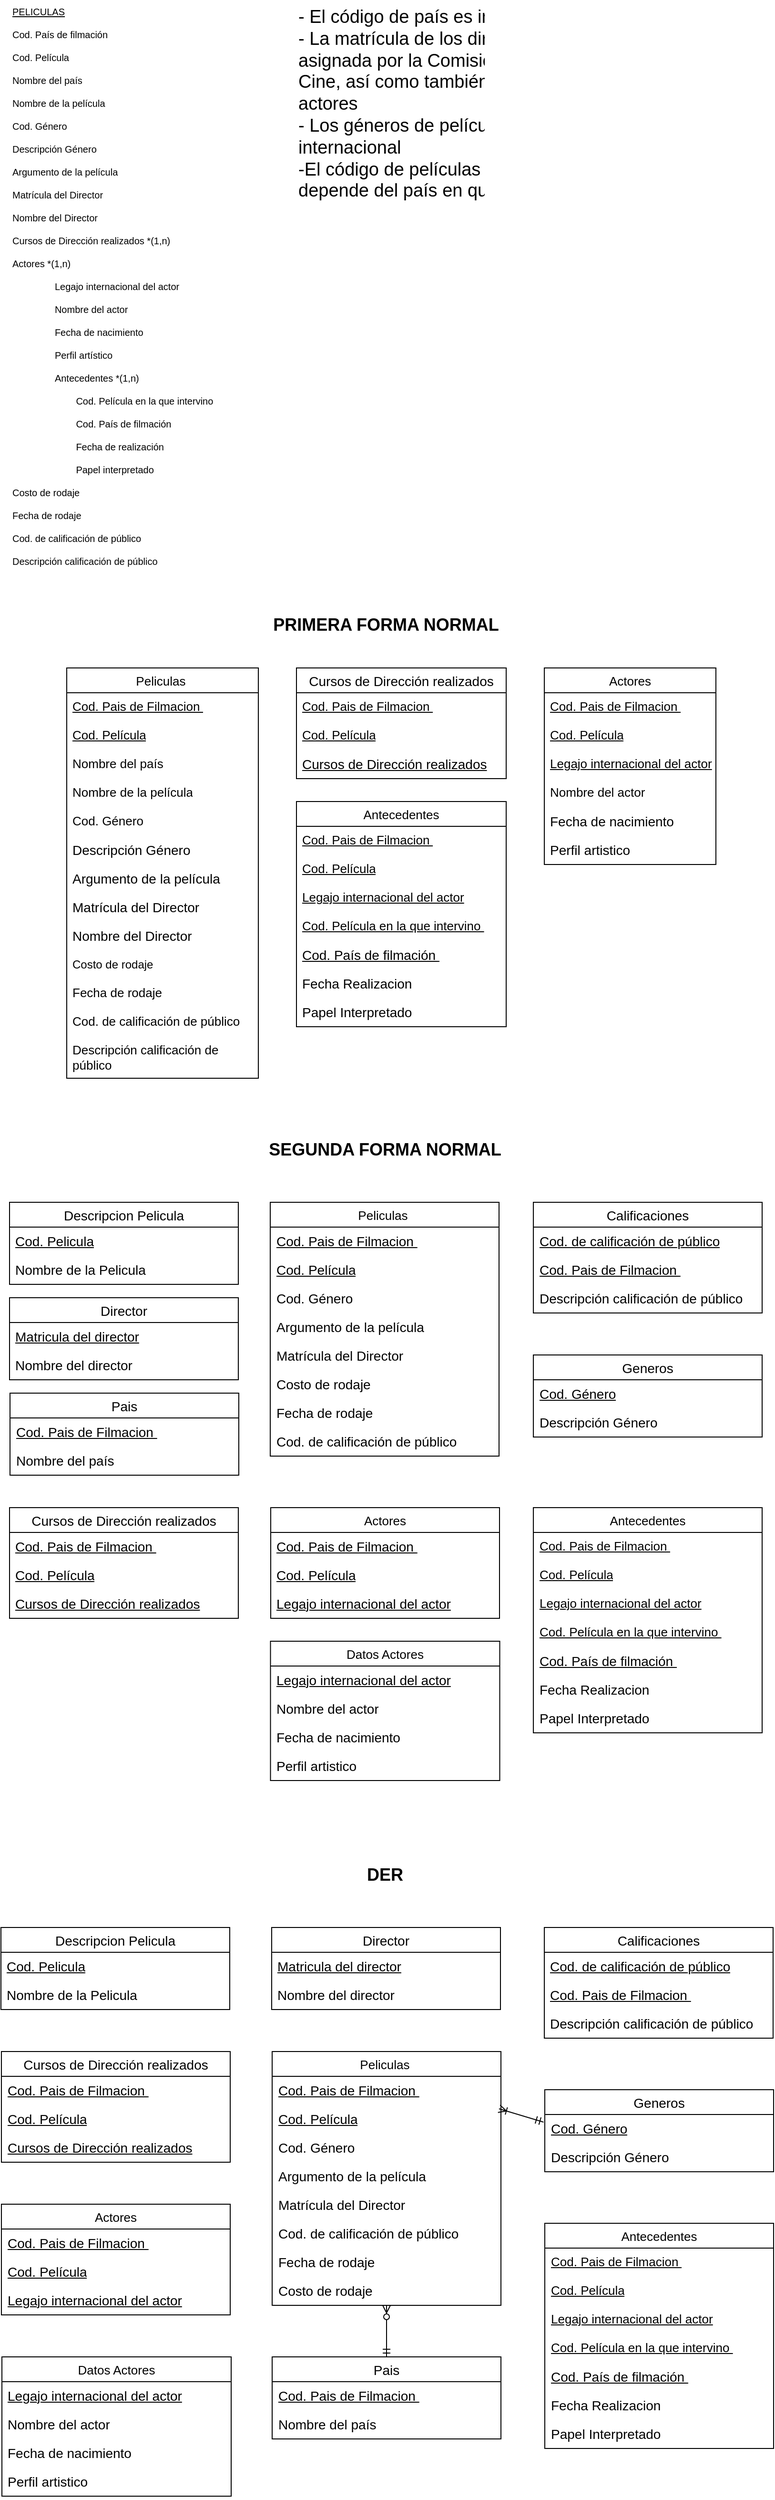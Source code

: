 <mxfile version="24.7.14">
  <diagram name="Página-1" id="6rLI40oN_04400nDU3He">
    <mxGraphModel dx="1332" dy="474" grid="1" gridSize="10" guides="1" tooltips="1" connect="1" arrows="1" fold="1" page="1" pageScale="1" pageWidth="827" pageHeight="1169" math="0" shadow="0">
      <root>
        <mxCell id="0" />
        <mxCell id="1" parent="0" />
        <mxCell id="zgShwJ9hmhgmI7BcQRLX-1" value="Peliculas " style="swimlane;fontStyle=0;childLayout=stackLayout;horizontal=1;startSize=26;horizontalStack=0;resizeParent=1;resizeParentMax=0;resizeLast=0;collapsible=1;marginBottom=0;align=center;fontSize=13;" parent="1" vertex="1">
          <mxGeometry x="79" y="720" width="201" height="430" as="geometry" />
        </mxCell>
        <mxCell id="zgShwJ9hmhgmI7BcQRLX-11" value="&lt;div style=&quot;font-size: 13px;&quot;&gt;&lt;u&gt;Cod. Pais de Filmacion&amp;nbsp;&lt;/u&gt;&lt;/div&gt;" style="text;strokeColor=none;fillColor=none;spacingLeft=4;spacingRight=4;overflow=hidden;rotatable=0;points=[[0,0.5],[1,0.5]];portConstraint=eastwest;fontSize=13;whiteSpace=wrap;html=1;" parent="zgShwJ9hmhgmI7BcQRLX-1" vertex="1">
          <mxGeometry y="26" width="201" height="30" as="geometry" />
        </mxCell>
        <mxCell id="zgShwJ9hmhgmI7BcQRLX-16" value="&lt;span style=&quot;font-size: 13px;&quot;&gt;&lt;u&gt;Cod. Película&lt;/u&gt;&lt;/span&gt;" style="text;strokeColor=none;fillColor=none;spacingLeft=4;spacingRight=4;overflow=hidden;rotatable=0;points=[[0,0.5],[1,0.5]];portConstraint=eastwest;fontSize=13;whiteSpace=wrap;html=1;" parent="zgShwJ9hmhgmI7BcQRLX-1" vertex="1">
          <mxGeometry y="56" width="201" height="30" as="geometry" />
        </mxCell>
        <mxCell id="zgShwJ9hmhgmI7BcQRLX-17" value="&lt;span style=&quot;font-size: 13px;&quot;&gt;Nombre del país&lt;/span&gt;" style="text;strokeColor=none;fillColor=none;spacingLeft=4;spacingRight=4;overflow=hidden;rotatable=0;points=[[0,0.5],[1,0.5]];portConstraint=eastwest;fontSize=13;whiteSpace=wrap;html=1;" parent="zgShwJ9hmhgmI7BcQRLX-1" vertex="1">
          <mxGeometry y="86" width="201" height="30" as="geometry" />
        </mxCell>
        <mxCell id="zgShwJ9hmhgmI7BcQRLX-18" value="&lt;span style=&quot;font-size: 13px;&quot;&gt;Nombre de la película&lt;/span&gt;" style="text;strokeColor=none;fillColor=none;spacingLeft=4;spacingRight=4;overflow=hidden;rotatable=0;points=[[0,0.5],[1,0.5]];portConstraint=eastwest;fontSize=13;whiteSpace=wrap;html=1;" parent="zgShwJ9hmhgmI7BcQRLX-1" vertex="1">
          <mxGeometry y="116" width="201" height="30" as="geometry" />
        </mxCell>
        <mxCell id="zgShwJ9hmhgmI7BcQRLX-19" value="&lt;span style=&quot;font-size: 13px;&quot;&gt;Cod. Género&lt;/span&gt;" style="text;strokeColor=none;fillColor=none;spacingLeft=4;spacingRight=4;overflow=hidden;rotatable=0;points=[[0,0.5],[1,0.5]];portConstraint=eastwest;fontSize=13;whiteSpace=wrap;html=1;" parent="zgShwJ9hmhgmI7BcQRLX-1" vertex="1">
          <mxGeometry y="146" width="201" height="30" as="geometry" />
        </mxCell>
        <mxCell id="zgShwJ9hmhgmI7BcQRLX-26" value="&lt;span style=&quot;font-size: 14px;&quot;&gt;Descripción Género&lt;/span&gt;" style="text;strokeColor=none;fillColor=none;spacingLeft=4;spacingRight=4;overflow=hidden;rotatable=0;points=[[0,0.5],[1,0.5]];portConstraint=eastwest;fontSize=14;whiteSpace=wrap;html=1;" parent="zgShwJ9hmhgmI7BcQRLX-1" vertex="1">
          <mxGeometry y="176" width="201" height="30" as="geometry" />
        </mxCell>
        <mxCell id="zgShwJ9hmhgmI7BcQRLX-27" value="&lt;span style=&quot;font-size: 14px;&quot;&gt;Argumento de la película&lt;/span&gt;" style="text;strokeColor=none;fillColor=none;spacingLeft=4;spacingRight=4;overflow=hidden;rotatable=0;points=[[0,0.5],[1,0.5]];portConstraint=eastwest;fontSize=14;whiteSpace=wrap;html=1;" parent="zgShwJ9hmhgmI7BcQRLX-1" vertex="1">
          <mxGeometry y="206" width="201" height="30" as="geometry" />
        </mxCell>
        <mxCell id="zgShwJ9hmhgmI7BcQRLX-28" value="&lt;font style=&quot;font-size: 14px;&quot;&gt;Matrícula del Director&lt;/font&gt;" style="text;strokeColor=none;fillColor=none;spacingLeft=4;spacingRight=4;overflow=hidden;rotatable=0;points=[[0,0.5],[1,0.5]];portConstraint=eastwest;fontSize=13;whiteSpace=wrap;html=1;" parent="zgShwJ9hmhgmI7BcQRLX-1" vertex="1">
          <mxGeometry y="236" width="201" height="30" as="geometry" />
        </mxCell>
        <mxCell id="zgShwJ9hmhgmI7BcQRLX-29" value="&lt;font style=&quot;font-size: 14px;&quot;&gt;Nombre del Director&lt;/font&gt;" style="text;strokeColor=none;fillColor=none;spacingLeft=4;spacingRight=4;overflow=hidden;rotatable=0;points=[[0,0.5],[1,0.5]];portConstraint=eastwest;fontSize=13;whiteSpace=wrap;html=1;" parent="zgShwJ9hmhgmI7BcQRLX-1" vertex="1">
          <mxGeometry y="266" width="201" height="30" as="geometry" />
        </mxCell>
        <mxCell id="CmvAr4aXvTPzjtb3P2h2-1" value="Costo de rodaje" style="text;strokeColor=none;fillColor=none;align=left;verticalAlign=middle;spacingLeft=4;spacingRight=4;overflow=hidden;points=[[0,0.5],[1,0.5]];portConstraint=eastwest;rotatable=0;whiteSpace=wrap;html=1;" parent="zgShwJ9hmhgmI7BcQRLX-1" vertex="1">
          <mxGeometry y="296" width="201" height="30" as="geometry" />
        </mxCell>
        <mxCell id="zgShwJ9hmhgmI7BcQRLX-30" value="Fecha de rodaje" style="text;strokeColor=none;fillColor=none;spacingLeft=4;spacingRight=4;overflow=hidden;rotatable=0;points=[[0,0.5],[1,0.5]];portConstraint=eastwest;fontSize=13;whiteSpace=wrap;html=1;" parent="zgShwJ9hmhgmI7BcQRLX-1" vertex="1">
          <mxGeometry y="326" width="201" height="30" as="geometry" />
        </mxCell>
        <mxCell id="zgShwJ9hmhgmI7BcQRLX-31" value="Cod. de calificación de público" style="text;strokeColor=none;fillColor=none;spacingLeft=4;spacingRight=4;overflow=hidden;rotatable=0;points=[[0,0.5],[1,0.5]];portConstraint=eastwest;fontSize=13;whiteSpace=wrap;html=1;" parent="zgShwJ9hmhgmI7BcQRLX-1" vertex="1">
          <mxGeometry y="356" width="201" height="30" as="geometry" />
        </mxCell>
        <mxCell id="zgShwJ9hmhgmI7BcQRLX-32" value="Descripción calificación de público" style="text;strokeColor=none;fillColor=none;spacingLeft=4;spacingRight=4;overflow=hidden;rotatable=0;points=[[0,0.5],[1,0.5]];portConstraint=eastwest;fontSize=13;whiteSpace=wrap;html=1;" parent="zgShwJ9hmhgmI7BcQRLX-1" vertex="1">
          <mxGeometry y="386" width="201" height="44" as="geometry" />
        </mxCell>
        <mxCell id="zgShwJ9hmhgmI7BcQRLX-14" value="&lt;u&gt;PELICULAS&lt;/u&gt;&lt;br style=&quot;font-size: 10px;&quot;&gt;&lt;br style=&quot;font-size: 10px;&quot;&gt;Cod. País de filmación&lt;br style=&quot;font-size: 10px;&quot;&gt;&lt;br style=&quot;font-size: 10px;&quot;&gt;Cod. Película&lt;br style=&quot;font-size: 10px;&quot;&gt;&lt;br style=&quot;font-size: 10px;&quot;&gt;Nombre del país&lt;br style=&quot;font-size: 10px;&quot;&gt;&lt;br style=&quot;font-size: 10px;&quot;&gt;Nombre de la película&lt;br style=&quot;font-size: 10px;&quot;&gt;&lt;br style=&quot;font-size: 10px;&quot;&gt;Cod. Género&lt;br style=&quot;font-size: 10px;&quot;&gt;&lt;br style=&quot;font-size: 10px;&quot;&gt;Descripción Género&lt;br style=&quot;font-size: 10px;&quot;&gt;&lt;br style=&quot;font-size: 10px;&quot;&gt;Argumento de la película&lt;br style=&quot;font-size: 10px;&quot;&gt;&lt;br style=&quot;font-size: 10px;&quot;&gt;Matrícula del Director&lt;br style=&quot;font-size: 10px;&quot;&gt;&lt;br style=&quot;font-size: 10px;&quot;&gt;Nombre del Director&lt;br style=&quot;font-size: 10px;&quot;&gt;&lt;br style=&quot;font-size: 10px;&quot;&gt;Cursos de Dirección realizados *(1,n)&lt;br style=&quot;font-size: 10px;&quot;&gt;&lt;br style=&quot;font-size: 10px;&quot;&gt;Actores *(1,n)&lt;br style=&quot;font-size: 10px;&quot;&gt;&lt;br style=&quot;font-size: 10px;&quot;&gt;&lt;span style=&quot;white-space: pre; font-size: 10px;&quot;&gt;&#x9;&lt;/span&gt;&lt;span style=&quot;white-space: pre; font-size: 10px;&quot;&gt;&#x9;&lt;/span&gt;Legajo internacional del actor&lt;br style=&quot;font-size: 10px;&quot;&gt;&lt;br style=&quot;font-size: 10px;&quot;&gt;&lt;span style=&quot;white-space: pre; font-size: 10px;&quot;&gt;&#x9;&lt;/span&gt;&lt;span style=&quot;white-space: pre; font-size: 10px;&quot;&gt;&#x9;&lt;/span&gt;Nombre del actor&lt;br style=&quot;font-size: 10px;&quot;&gt;&lt;br style=&quot;font-size: 10px;&quot;&gt;&lt;span style=&quot;white-space: pre; font-size: 10px;&quot;&gt;&#x9;&lt;/span&gt;&lt;span style=&quot;white-space: pre; font-size: 10px;&quot;&gt;&#x9;&lt;/span&gt;Fecha de nacimiento&lt;br style=&quot;font-size: 10px;&quot;&gt;&lt;br style=&quot;font-size: 10px;&quot;&gt;&lt;span style=&quot;white-space: pre; font-size: 10px;&quot;&gt;&#x9;&lt;/span&gt;&lt;span style=&quot;white-space: pre; font-size: 10px;&quot;&gt;&#x9;&lt;/span&gt;Perfil artístico&lt;br style=&quot;font-size: 10px;&quot;&gt;&lt;br style=&quot;font-size: 10px;&quot;&gt;&lt;span style=&quot;white-space: pre; font-size: 10px;&quot;&gt;&#x9;&lt;/span&gt;&lt;span style=&quot;white-space: pre; font-size: 10px;&quot;&gt;&#x9;&lt;/span&gt;Antecedentes *(1,n)&lt;br style=&quot;font-size: 10px;&quot;&gt;&lt;br style=&quot;font-size: 10px;&quot;&gt;&lt;span style=&quot;white-space: pre; font-size: 10px;&quot;&gt;&#x9;&lt;/span&gt;&lt;span style=&quot;white-space: pre; font-size: 10px;&quot;&gt;&#x9;&lt;/span&gt;&lt;span style=&quot;white-space: pre; font-size: 10px;&quot;&gt;&#x9;&lt;/span&gt;Cod. Película en la que intervino&lt;br style=&quot;font-size: 10px;&quot;&gt;&lt;br style=&quot;font-size: 10px;&quot;&gt;&lt;span style=&quot;white-space: pre; font-size: 10px;&quot;&gt;&#x9;&lt;/span&gt;&lt;span style=&quot;white-space: pre; font-size: 10px;&quot;&gt;&#x9;&lt;/span&gt;&lt;span style=&quot;white-space: pre; font-size: 10px;&quot;&gt;&#x9;&lt;/span&gt;Cod. País de filmación&lt;br style=&quot;font-size: 10px;&quot;&gt;&lt;br style=&quot;font-size: 10px;&quot;&gt;&lt;span style=&quot;white-space: pre; font-size: 10px;&quot;&gt;&#x9;&lt;/span&gt;&lt;span style=&quot;white-space: pre; font-size: 10px;&quot;&gt;&#x9;&lt;/span&gt;&lt;span style=&quot;white-space: pre; font-size: 10px;&quot;&gt;&#x9;&lt;/span&gt;Fecha de realización&lt;br style=&quot;font-size: 10px;&quot;&gt;&lt;br style=&quot;font-size: 10px;&quot;&gt;&lt;span style=&quot;white-space: pre; font-size: 10px;&quot;&gt;&#x9;&lt;/span&gt;&lt;span style=&quot;white-space: pre; font-size: 10px;&quot;&gt;&#x9;&lt;/span&gt;&lt;span style=&quot;white-space: pre; font-size: 10px;&quot;&gt;&#x9;&lt;/span&gt;Papel interpretado&lt;br style=&quot;font-size: 10px;&quot;&gt;&lt;br style=&quot;font-size: 10px;&quot;&gt;Costo de rodaje&lt;br style=&quot;font-size: 10px;&quot;&gt;&lt;br style=&quot;font-size: 10px;&quot;&gt;Fecha de rodaje&lt;br style=&quot;font-size: 10px;&quot;&gt;&lt;br style=&quot;font-size: 10px;&quot;&gt;Cod. de calificación de público&lt;br style=&quot;font-size: 10px;&quot;&gt;&lt;br style=&quot;font-size: 10px;&quot;&gt;Descripción calificación de público" style="text;whiteSpace=wrap;html=1;fontSize=10;" parent="1" vertex="1">
          <mxGeometry x="20" y="20" width="300" height="614" as="geometry" />
        </mxCell>
        <mxCell id="zgShwJ9hmhgmI7BcQRLX-15" value="- El código de país es internacional&#xa;- La matrícula de los directores es&#xa;asignada por la Comisión Internacional de&#xa;Cine, así como también el legajo de los&#xa;actores&#xa;- Los géneros de películas son un código&#xa;internacional&#xa;-El código de películas y la calificación de&#xa;depende del país en que se filma" style="text;whiteSpace=wrap;html=1;fontSize=19;" parent="1" vertex="1">
          <mxGeometry x="320" y="20" width="370" height="280" as="geometry" />
        </mxCell>
        <mxCell id="zgShwJ9hmhgmI7BcQRLX-35" value="&lt;b&gt;&lt;font style=&quot;font-size: 18px;&quot;&gt;PRIMERA FORMA NORMAL&lt;/font&gt;&lt;/b&gt;" style="text;html=1;align=center;verticalAlign=middle;whiteSpace=wrap;rounded=0;" parent="1" vertex="1">
          <mxGeometry x="274" y="660" width="280" height="30" as="geometry" />
        </mxCell>
        <mxCell id="Rx_28gzDsWs1YYP2cIg9-1" value="Cursos de Dirección realizados" style="swimlane;fontStyle=0;childLayout=stackLayout;horizontal=1;startSize=26;horizontalStack=0;resizeParent=1;resizeParentMax=0;resizeLast=0;collapsible=1;marginBottom=0;align=center;fontSize=14;" parent="1" vertex="1">
          <mxGeometry x="320" y="720" width="220" height="116" as="geometry" />
        </mxCell>
        <mxCell id="Rx_28gzDsWs1YYP2cIg9-2" value="&lt;u style=&quot;font-size: 13px;&quot;&gt;Cod. Pais de Filmacion&amp;nbsp;&lt;/u&gt;" style="text;strokeColor=none;fillColor=none;spacingLeft=4;spacingRight=4;overflow=hidden;rotatable=0;points=[[0,0.5],[1,0.5]];portConstraint=eastwest;fontSize=12;whiteSpace=wrap;html=1;" parent="Rx_28gzDsWs1YYP2cIg9-1" vertex="1">
          <mxGeometry y="26" width="220" height="30" as="geometry" />
        </mxCell>
        <mxCell id="Rx_28gzDsWs1YYP2cIg9-3" value="&lt;u style=&quot;font-size: 13px;&quot;&gt;Cod. Película&lt;/u&gt;" style="text;strokeColor=none;fillColor=none;spacingLeft=4;spacingRight=4;overflow=hidden;rotatable=0;points=[[0,0.5],[1,0.5]];portConstraint=eastwest;fontSize=12;whiteSpace=wrap;html=1;" parent="Rx_28gzDsWs1YYP2cIg9-1" vertex="1">
          <mxGeometry y="56" width="220" height="30" as="geometry" />
        </mxCell>
        <mxCell id="Rx_28gzDsWs1YYP2cIg9-4" value="&lt;span style=&quot;font-size: 14px; text-align: center; text-wrap: nowrap;&quot;&gt;&lt;u&gt;Cursos de Dirección realizados&lt;/u&gt;&lt;/span&gt;" style="text;strokeColor=none;fillColor=none;spacingLeft=4;spacingRight=4;overflow=hidden;rotatable=0;points=[[0,0.5],[1,0.5]];portConstraint=eastwest;fontSize=12;whiteSpace=wrap;html=1;" parent="Rx_28gzDsWs1YYP2cIg9-1" vertex="1">
          <mxGeometry y="86" width="220" height="30" as="geometry" />
        </mxCell>
        <mxCell id="IcxLph1K7BprpmY6Rb8W-1" value="Actores" style="swimlane;fontStyle=0;childLayout=stackLayout;horizontal=1;startSize=26;horizontalStack=0;resizeParent=1;resizeParentMax=0;resizeLast=0;collapsible=1;marginBottom=0;align=center;fontSize=13;" parent="1" vertex="1">
          <mxGeometry x="580" y="720" width="180" height="206" as="geometry" />
        </mxCell>
        <mxCell id="IcxLph1K7BprpmY6Rb8W-2" value="&lt;div style=&quot;font-size: 13px;&quot;&gt;&lt;u&gt;Cod. Pais de Filmacion&amp;nbsp;&lt;/u&gt;&lt;/div&gt;" style="text;strokeColor=none;fillColor=none;spacingLeft=4;spacingRight=4;overflow=hidden;rotatable=0;points=[[0,0.5],[1,0.5]];portConstraint=eastwest;fontSize=13;whiteSpace=wrap;html=1;" parent="IcxLph1K7BprpmY6Rb8W-1" vertex="1">
          <mxGeometry y="26" width="180" height="30" as="geometry" />
        </mxCell>
        <mxCell id="IcxLph1K7BprpmY6Rb8W-3" value="&lt;span style=&quot;font-size: 13px;&quot;&gt;&lt;u&gt;Cod. Película&lt;/u&gt;&lt;/span&gt;" style="text;strokeColor=none;fillColor=none;spacingLeft=4;spacingRight=4;overflow=hidden;rotatable=0;points=[[0,0.5],[1,0.5]];portConstraint=eastwest;fontSize=13;whiteSpace=wrap;html=1;" parent="IcxLph1K7BprpmY6Rb8W-1" vertex="1">
          <mxGeometry y="56" width="180" height="30" as="geometry" />
        </mxCell>
        <mxCell id="IcxLph1K7BprpmY6Rb8W-5" value="&lt;span style=&quot;font-size: 13px;&quot;&gt;&lt;u&gt;Legajo internacional del actor&lt;/u&gt;&lt;/span&gt;" style="text;strokeColor=none;fillColor=none;spacingLeft=4;spacingRight=4;overflow=hidden;rotatable=0;points=[[0,0.5],[1,0.5]];portConstraint=eastwest;fontSize=13;whiteSpace=wrap;html=1;" parent="IcxLph1K7BprpmY6Rb8W-1" vertex="1">
          <mxGeometry y="86" width="180" height="30" as="geometry" />
        </mxCell>
        <mxCell id="IcxLph1K7BprpmY6Rb8W-6" value="&lt;span style=&quot;font-size: 13px;&quot;&gt;Nombre del actor&lt;/span&gt;" style="text;strokeColor=none;fillColor=none;spacingLeft=4;spacingRight=4;overflow=hidden;rotatable=0;points=[[0,0.5],[1,0.5]];portConstraint=eastwest;fontSize=13;whiteSpace=wrap;html=1;" parent="IcxLph1K7BprpmY6Rb8W-1" vertex="1">
          <mxGeometry y="116" width="180" height="30" as="geometry" />
        </mxCell>
        <mxCell id="IcxLph1K7BprpmY6Rb8W-7" value="&lt;span style=&quot;font-size: 14px;&quot;&gt;Fecha de nacimiento&lt;/span&gt;" style="text;strokeColor=none;fillColor=none;spacingLeft=4;spacingRight=4;overflow=hidden;rotatable=0;points=[[0,0.5],[1,0.5]];portConstraint=eastwest;fontSize=14;whiteSpace=wrap;html=1;" parent="IcxLph1K7BprpmY6Rb8W-1" vertex="1">
          <mxGeometry y="146" width="180" height="30" as="geometry" />
        </mxCell>
        <mxCell id="IcxLph1K7BprpmY6Rb8W-8" value="&lt;span style=&quot;font-size: 14px;&quot;&gt;Perfil artistico&lt;/span&gt;" style="text;strokeColor=none;fillColor=none;spacingLeft=4;spacingRight=4;overflow=hidden;rotatable=0;points=[[0,0.5],[1,0.5]];portConstraint=eastwest;fontSize=14;whiteSpace=wrap;html=1;" parent="IcxLph1K7BprpmY6Rb8W-1" vertex="1">
          <mxGeometry y="176" width="180" height="30" as="geometry" />
        </mxCell>
        <mxCell id="q88mFo1mCa84DCh63sVb-1" value="Antecedentes" style="swimlane;fontStyle=0;childLayout=stackLayout;horizontal=1;startSize=26;horizontalStack=0;resizeParent=1;resizeParentMax=0;resizeLast=0;collapsible=1;marginBottom=0;align=center;fontSize=13;" parent="1" vertex="1">
          <mxGeometry x="320" y="860" width="220" height="236" as="geometry" />
        </mxCell>
        <mxCell id="q88mFo1mCa84DCh63sVb-2" value="&lt;div style=&quot;font-size: 13px;&quot;&gt;&lt;u&gt;Cod. Pais de Filmacion&amp;nbsp;&lt;/u&gt;&lt;/div&gt;" style="text;strokeColor=none;fillColor=none;spacingLeft=4;spacingRight=4;overflow=hidden;rotatable=0;points=[[0,0.5],[1,0.5]];portConstraint=eastwest;fontSize=13;whiteSpace=wrap;html=1;" parent="q88mFo1mCa84DCh63sVb-1" vertex="1">
          <mxGeometry y="26" width="220" height="30" as="geometry" />
        </mxCell>
        <mxCell id="q88mFo1mCa84DCh63sVb-3" value="&lt;span style=&quot;font-size: 13px;&quot;&gt;&lt;u&gt;Cod. Película&lt;/u&gt;&lt;/span&gt;" style="text;strokeColor=none;fillColor=none;spacingLeft=4;spacingRight=4;overflow=hidden;rotatable=0;points=[[0,0.5],[1,0.5]];portConstraint=eastwest;fontSize=13;whiteSpace=wrap;html=1;" parent="q88mFo1mCa84DCh63sVb-1" vertex="1">
          <mxGeometry y="56" width="220" height="30" as="geometry" />
        </mxCell>
        <mxCell id="q88mFo1mCa84DCh63sVb-4" value="&lt;span style=&quot;font-size: 13px;&quot;&gt;&lt;u&gt;Legajo internacional del actor&lt;/u&gt;&lt;/span&gt;" style="text;strokeColor=none;fillColor=none;spacingLeft=4;spacingRight=4;overflow=hidden;rotatable=0;points=[[0,0.5],[1,0.5]];portConstraint=eastwest;fontSize=13;whiteSpace=wrap;html=1;" parent="q88mFo1mCa84DCh63sVb-1" vertex="1">
          <mxGeometry y="86" width="220" height="30" as="geometry" />
        </mxCell>
        <mxCell id="q88mFo1mCa84DCh63sVb-5" value="&lt;u&gt;Cod. Película en la que intervino&amp;nbsp;&lt;/u&gt;" style="text;strokeColor=none;fillColor=none;spacingLeft=4;spacingRight=4;overflow=hidden;rotatable=0;points=[[0,0.5],[1,0.5]];portConstraint=eastwest;fontSize=13;whiteSpace=wrap;html=1;" parent="q88mFo1mCa84DCh63sVb-1" vertex="1">
          <mxGeometry y="116" width="220" height="30" as="geometry" />
        </mxCell>
        <mxCell id="q88mFo1mCa84DCh63sVb-6" value="&lt;u&gt;Cod. País de filmación&amp;nbsp;&lt;/u&gt;" style="text;strokeColor=none;fillColor=none;spacingLeft=4;spacingRight=4;overflow=hidden;rotatable=0;points=[[0,0.5],[1,0.5]];portConstraint=eastwest;fontSize=14;whiteSpace=wrap;html=1;" parent="q88mFo1mCa84DCh63sVb-1" vertex="1">
          <mxGeometry y="146" width="220" height="30" as="geometry" />
        </mxCell>
        <mxCell id="q88mFo1mCa84DCh63sVb-7" value="&lt;span style=&quot;font-size: 14px;&quot;&gt;Fecha Realizacion&lt;/span&gt;&lt;div&gt;&lt;span style=&quot;font-size: 14px;&quot;&gt;&lt;br&gt;&lt;/span&gt;&lt;/div&gt;" style="text;strokeColor=none;fillColor=none;spacingLeft=4;spacingRight=4;overflow=hidden;rotatable=0;points=[[0,0.5],[1,0.5]];portConstraint=eastwest;fontSize=14;whiteSpace=wrap;html=1;" parent="q88mFo1mCa84DCh63sVb-1" vertex="1">
          <mxGeometry y="176" width="220" height="30" as="geometry" />
        </mxCell>
        <mxCell id="q88mFo1mCa84DCh63sVb-8" value="&lt;div&gt;&lt;span style=&quot;font-size: 14px;&quot;&gt;Papel Interpretado&lt;/span&gt;&lt;/div&gt;" style="text;strokeColor=none;fillColor=none;spacingLeft=4;spacingRight=4;overflow=hidden;rotatable=0;points=[[0,0.5],[1,0.5]];portConstraint=eastwest;fontSize=14;whiteSpace=wrap;html=1;" parent="q88mFo1mCa84DCh63sVb-1" vertex="1">
          <mxGeometry y="206" width="220" height="30" as="geometry" />
        </mxCell>
        <mxCell id="PDYh7M2CTfWgpDHB2hwc-1" value="&lt;b&gt;&lt;font style=&quot;font-size: 18px;&quot;&gt;SEGUNDA FORMA NORMAL&lt;/font&gt;&lt;/b&gt;" style="text;html=1;align=center;verticalAlign=middle;whiteSpace=wrap;rounded=0;" parent="1" vertex="1">
          <mxGeometry x="272.5" y="1210" width="280" height="30" as="geometry" />
        </mxCell>
        <mxCell id="PDYh7M2CTfWgpDHB2hwc-2" value="Peliculas " style="swimlane;fontStyle=0;childLayout=stackLayout;horizontal=1;startSize=26;horizontalStack=0;resizeParent=1;resizeParentMax=0;resizeLast=0;collapsible=1;marginBottom=0;align=center;fontSize=13;" parent="1" vertex="1">
          <mxGeometry x="292.5" y="1280" width="240" height="266" as="geometry" />
        </mxCell>
        <mxCell id="PDYh7M2CTfWgpDHB2hwc-3" value="&lt;div style=&quot;&quot;&gt;&lt;u style=&quot;&quot;&gt;&lt;font style=&quot;font-size: 14px;&quot;&gt;Cod. Pais de Filmacion&amp;nbsp;&lt;/font&gt;&lt;/u&gt;&lt;/div&gt;" style="text;strokeColor=none;fillColor=none;spacingLeft=4;spacingRight=4;overflow=hidden;rotatable=0;points=[[0,0.5],[1,0.5]];portConstraint=eastwest;fontSize=13;whiteSpace=wrap;html=1;" parent="PDYh7M2CTfWgpDHB2hwc-2" vertex="1">
          <mxGeometry y="26" width="240" height="30" as="geometry" />
        </mxCell>
        <mxCell id="PDYh7M2CTfWgpDHB2hwc-4" value="&lt;u style=&quot;&quot;&gt;&lt;font style=&quot;font-size: 14px;&quot;&gt;Cod. Película&lt;/font&gt;&lt;/u&gt;" style="text;strokeColor=none;fillColor=none;spacingLeft=4;spacingRight=4;overflow=hidden;rotatable=0;points=[[0,0.5],[1,0.5]];portConstraint=eastwest;fontSize=13;whiteSpace=wrap;html=1;" parent="PDYh7M2CTfWgpDHB2hwc-2" vertex="1">
          <mxGeometry y="56" width="240" height="30" as="geometry" />
        </mxCell>
        <mxCell id="PDYh7M2CTfWgpDHB2hwc-7" value="&lt;font style=&quot;font-size: 14px;&quot;&gt;Cod. Género&lt;/font&gt;" style="text;strokeColor=none;fillColor=none;spacingLeft=4;spacingRight=4;overflow=hidden;rotatable=0;points=[[0,0.5],[1,0.5]];portConstraint=eastwest;fontSize=13;whiteSpace=wrap;html=1;" parent="PDYh7M2CTfWgpDHB2hwc-2" vertex="1">
          <mxGeometry y="86" width="240" height="30" as="geometry" />
        </mxCell>
        <mxCell id="PDYh7M2CTfWgpDHB2hwc-9" value="&lt;span style=&quot;font-size: 14px;&quot;&gt;Argumento de la película&lt;/span&gt;" style="text;strokeColor=none;fillColor=none;spacingLeft=4;spacingRight=4;overflow=hidden;rotatable=0;points=[[0,0.5],[1,0.5]];portConstraint=eastwest;fontSize=14;whiteSpace=wrap;html=1;" parent="PDYh7M2CTfWgpDHB2hwc-2" vertex="1">
          <mxGeometry y="116" width="240" height="30" as="geometry" />
        </mxCell>
        <mxCell id="PDYh7M2CTfWgpDHB2hwc-10" value="&lt;font style=&quot;font-size: 14px;&quot;&gt;Matrícula del Director&lt;/font&gt;" style="text;strokeColor=none;fillColor=none;spacingLeft=4;spacingRight=4;overflow=hidden;rotatable=0;points=[[0,0.5],[1,0.5]];portConstraint=eastwest;fontSize=13;whiteSpace=wrap;html=1;" parent="PDYh7M2CTfWgpDHB2hwc-2" vertex="1">
          <mxGeometry y="146" width="240" height="30" as="geometry" />
        </mxCell>
        <mxCell id="PDYh7M2CTfWgpDHB2hwc-12" value="&lt;font style=&quot;font-size: 14px;&quot;&gt;Costo de rodaje&lt;/font&gt;" style="text;strokeColor=none;fillColor=none;align=left;verticalAlign=middle;spacingLeft=4;spacingRight=4;overflow=hidden;points=[[0,0.5],[1,0.5]];portConstraint=eastwest;rotatable=0;whiteSpace=wrap;html=1;" parent="PDYh7M2CTfWgpDHB2hwc-2" vertex="1">
          <mxGeometry y="176" width="240" height="30" as="geometry" />
        </mxCell>
        <mxCell id="PDYh7M2CTfWgpDHB2hwc-13" value="&lt;font style=&quot;font-size: 14px;&quot;&gt;Fecha de rodaje&lt;/font&gt;" style="text;strokeColor=none;fillColor=none;spacingLeft=4;spacingRight=4;overflow=hidden;rotatable=0;points=[[0,0.5],[1,0.5]];portConstraint=eastwest;fontSize=13;whiteSpace=wrap;html=1;" parent="PDYh7M2CTfWgpDHB2hwc-2" vertex="1">
          <mxGeometry y="206" width="240" height="30" as="geometry" />
        </mxCell>
        <mxCell id="PDYh7M2CTfWgpDHB2hwc-14" value="&lt;font style=&quot;font-size: 14px;&quot;&gt;Cod. de calificación de público&lt;/font&gt;" style="text;strokeColor=none;fillColor=none;spacingLeft=4;spacingRight=4;overflow=hidden;rotatable=0;points=[[0,0.5],[1,0.5]];portConstraint=eastwest;fontSize=13;whiteSpace=wrap;html=1;" parent="PDYh7M2CTfWgpDHB2hwc-2" vertex="1">
          <mxGeometry y="236" width="240" height="30" as="geometry" />
        </mxCell>
        <mxCell id="PDYh7M2CTfWgpDHB2hwc-16" value="Generos" style="swimlane;fontStyle=0;childLayout=stackLayout;horizontal=1;startSize=26;horizontalStack=0;resizeParent=1;resizeParentMax=0;resizeLast=0;collapsible=1;marginBottom=0;align=center;fontSize=14;" parent="1" vertex="1">
          <mxGeometry x="568.5" y="1440" width="240" height="86" as="geometry" />
        </mxCell>
        <mxCell id="PDYh7M2CTfWgpDHB2hwc-17" value="&lt;u style=&quot;&quot;&gt;&lt;font style=&quot;font-size: 14px;&quot;&gt;Cod. Género&lt;/font&gt;&lt;/u&gt;" style="text;strokeColor=none;fillColor=none;spacingLeft=4;spacingRight=4;overflow=hidden;rotatable=0;points=[[0,0.5],[1,0.5]];portConstraint=eastwest;fontSize=12;whiteSpace=wrap;html=1;" parent="PDYh7M2CTfWgpDHB2hwc-16" vertex="1">
          <mxGeometry y="26" width="240" height="30" as="geometry" />
        </mxCell>
        <mxCell id="PDYh7M2CTfWgpDHB2hwc-18" value="&lt;span style=&quot;font-size: 14px;&quot;&gt;Descripción Género&lt;/span&gt;" style="text;strokeColor=none;fillColor=none;spacingLeft=4;spacingRight=4;overflow=hidden;rotatable=0;points=[[0,0.5],[1,0.5]];portConstraint=eastwest;fontSize=12;whiteSpace=wrap;html=1;" parent="PDYh7M2CTfWgpDHB2hwc-16" vertex="1">
          <mxGeometry y="56" width="240" height="30" as="geometry" />
        </mxCell>
        <mxCell id="YSYr7P1KxAlZpb0OfoEZ-1" value="Calificaciones" style="swimlane;fontStyle=0;childLayout=stackLayout;horizontal=1;startSize=26;horizontalStack=0;resizeParent=1;resizeParentMax=0;resizeLast=0;collapsible=1;marginBottom=0;align=center;fontSize=14;" parent="1" vertex="1">
          <mxGeometry x="568.5" y="1280" width="240" height="116" as="geometry" />
        </mxCell>
        <mxCell id="YSYr7P1KxAlZpb0OfoEZ-2" value="&lt;u style=&quot;&quot;&gt;&lt;font style=&quot;font-size: 14px;&quot;&gt;Cod. de calificación de público&lt;/font&gt;&lt;/u&gt;" style="text;strokeColor=none;fillColor=none;spacingLeft=4;spacingRight=4;overflow=hidden;rotatable=0;points=[[0,0.5],[1,0.5]];portConstraint=eastwest;fontSize=12;whiteSpace=wrap;html=1;" parent="YSYr7P1KxAlZpb0OfoEZ-1" vertex="1">
          <mxGeometry y="26" width="240" height="30" as="geometry" />
        </mxCell>
        <mxCell id="hNIpfn-NfBUhngra661V-1" value="&lt;div style=&quot;&quot;&gt;&lt;u style=&quot;&quot;&gt;&lt;font style=&quot;font-size: 14px;&quot;&gt;Cod. Pais de Filmacion&amp;nbsp;&lt;/font&gt;&lt;/u&gt;&lt;/div&gt;" style="text;strokeColor=none;fillColor=none;spacingLeft=4;spacingRight=4;overflow=hidden;rotatable=0;points=[[0,0.5],[1,0.5]];portConstraint=eastwest;fontSize=13;whiteSpace=wrap;html=1;" parent="YSYr7P1KxAlZpb0OfoEZ-1" vertex="1">
          <mxGeometry y="56" width="240" height="30" as="geometry" />
        </mxCell>
        <mxCell id="YSYr7P1KxAlZpb0OfoEZ-3" value="&lt;font style=&quot;font-size: 14px;&quot;&gt;Descripción calificación de público&lt;/font&gt;" style="text;strokeColor=none;fillColor=none;spacingLeft=4;spacingRight=4;overflow=hidden;rotatable=0;points=[[0,0.5],[1,0.5]];portConstraint=eastwest;fontSize=12;whiteSpace=wrap;html=1;" parent="YSYr7P1KxAlZpb0OfoEZ-1" vertex="1">
          <mxGeometry y="86" width="240" height="30" as="geometry" />
        </mxCell>
        <mxCell id="NSbU4VSWidq7NyurJ5DD-1" value="Director" style="swimlane;fontStyle=0;childLayout=stackLayout;horizontal=1;startSize=26;horizontalStack=0;resizeParent=1;resizeParentMax=0;resizeLast=0;collapsible=1;marginBottom=0;align=center;fontSize=14;" parent="1" vertex="1">
          <mxGeometry x="19" y="1380" width="240" height="86" as="geometry" />
        </mxCell>
        <mxCell id="NSbU4VSWidq7NyurJ5DD-2" value="&lt;u style=&quot;&quot;&gt;&lt;font style=&quot;font-size: 14px;&quot;&gt;Matricula del director&lt;/font&gt;&lt;/u&gt;" style="text;strokeColor=none;fillColor=none;spacingLeft=4;spacingRight=4;overflow=hidden;rotatable=0;points=[[0,0.5],[1,0.5]];portConstraint=eastwest;fontSize=12;whiteSpace=wrap;html=1;" parent="NSbU4VSWidq7NyurJ5DD-1" vertex="1">
          <mxGeometry y="26" width="240" height="30" as="geometry" />
        </mxCell>
        <mxCell id="NSbU4VSWidq7NyurJ5DD-3" value="&lt;font style=&quot;font-size: 14px;&quot;&gt;Nombre del director&amp;nbsp;&lt;/font&gt;" style="text;strokeColor=none;fillColor=none;spacingLeft=4;spacingRight=4;overflow=hidden;rotatable=0;points=[[0,0.5],[1,0.5]];portConstraint=eastwest;fontSize=12;whiteSpace=wrap;html=1;" parent="NSbU4VSWidq7NyurJ5DD-1" vertex="1">
          <mxGeometry y="56" width="240" height="30" as="geometry" />
        </mxCell>
        <mxCell id="NSbU4VSWidq7NyurJ5DD-7" value="Descripcion Pelicula" style="swimlane;fontStyle=0;childLayout=stackLayout;horizontal=1;startSize=26;horizontalStack=0;resizeParent=1;resizeParentMax=0;resizeLast=0;collapsible=1;marginBottom=0;align=center;fontSize=14;" parent="1" vertex="1">
          <mxGeometry x="19" y="1280" width="240" height="86" as="geometry" />
        </mxCell>
        <mxCell id="NSbU4VSWidq7NyurJ5DD-8" value="&lt;u style=&quot;&quot;&gt;&lt;font style=&quot;font-size: 14px;&quot;&gt;Cod. Pelicula&lt;/font&gt;&lt;/u&gt;" style="text;strokeColor=none;fillColor=none;spacingLeft=4;spacingRight=4;overflow=hidden;rotatable=0;points=[[0,0.5],[1,0.5]];portConstraint=eastwest;fontSize=12;whiteSpace=wrap;html=1;" parent="NSbU4VSWidq7NyurJ5DD-7" vertex="1">
          <mxGeometry y="26" width="240" height="30" as="geometry" />
        </mxCell>
        <mxCell id="NSbU4VSWidq7NyurJ5DD-9" value="&lt;font style=&quot;font-size: 14px;&quot;&gt;Nombre de la Pelicula&lt;/font&gt;" style="text;strokeColor=none;fillColor=none;spacingLeft=4;spacingRight=4;overflow=hidden;rotatable=0;points=[[0,0.5],[1,0.5]];portConstraint=eastwest;fontSize=12;whiteSpace=wrap;html=1;" parent="NSbU4VSWidq7NyurJ5DD-7" vertex="1">
          <mxGeometry y="56" width="240" height="30" as="geometry" />
        </mxCell>
        <mxCell id="uGezGMgn61f46yGDeL48-1" value="Datos Actores" style="swimlane;fontStyle=0;childLayout=stackLayout;horizontal=1;startSize=26;horizontalStack=0;resizeParent=1;resizeParentMax=0;resizeLast=0;collapsible=1;marginBottom=0;align=center;fontSize=13;" parent="1" vertex="1">
          <mxGeometry x="292.75" y="1740" width="240.5" height="146" as="geometry" />
        </mxCell>
        <mxCell id="uGezGMgn61f46yGDeL48-2" value="&lt;div style=&quot;&quot;&gt;&lt;u style=&quot;&quot;&gt;&lt;font style=&quot;font-size: 14px;&quot;&gt;Legajo internacional del actor&lt;/font&gt;&lt;/u&gt;&lt;br&gt;&lt;/div&gt;" style="text;strokeColor=none;fillColor=none;spacingLeft=4;spacingRight=4;overflow=hidden;rotatable=0;points=[[0,0.5],[1,0.5]];portConstraint=eastwest;fontSize=13;whiteSpace=wrap;html=1;" parent="uGezGMgn61f46yGDeL48-1" vertex="1">
          <mxGeometry y="26" width="240.5" height="30" as="geometry" />
        </mxCell>
        <mxCell id="uGezGMgn61f46yGDeL48-12" value="&lt;font style=&quot;font-size: 14px;&quot;&gt;Nombre del actor&lt;/font&gt;" style="text;strokeColor=none;fillColor=none;spacingLeft=4;spacingRight=4;overflow=hidden;rotatable=0;points=[[0,0.5],[1,0.5]];portConstraint=eastwest;fontSize=13;whiteSpace=wrap;html=1;" parent="uGezGMgn61f46yGDeL48-1" vertex="1">
          <mxGeometry y="56" width="240.5" height="30" as="geometry" />
        </mxCell>
        <mxCell id="uGezGMgn61f46yGDeL48-4" value="&lt;span style=&quot;font-size: 14px;&quot;&gt;Fecha de nacimiento&lt;/span&gt;" style="text;strokeColor=none;fillColor=none;spacingLeft=4;spacingRight=4;overflow=hidden;rotatable=0;points=[[0,0.5],[1,0.5]];portConstraint=eastwest;fontSize=13;whiteSpace=wrap;html=1;" parent="uGezGMgn61f46yGDeL48-1" vertex="1">
          <mxGeometry y="86" width="240.5" height="30" as="geometry" />
        </mxCell>
        <mxCell id="uGezGMgn61f46yGDeL48-5" value="&lt;span style=&quot;font-size: 14px;&quot;&gt;Perfil artistico&lt;/span&gt;" style="text;strokeColor=none;fillColor=none;spacingLeft=4;spacingRight=4;overflow=hidden;rotatable=0;points=[[0,0.5],[1,0.5]];portConstraint=eastwest;fontSize=13;whiteSpace=wrap;html=1;" parent="uGezGMgn61f46yGDeL48-1" vertex="1">
          <mxGeometry y="116" width="240.5" height="30" as="geometry" />
        </mxCell>
        <mxCell id="uGezGMgn61f46yGDeL48-14" value="Pais" style="swimlane;fontStyle=0;childLayout=stackLayout;horizontal=1;startSize=26;horizontalStack=0;resizeParent=1;resizeParentMax=0;resizeLast=0;collapsible=1;marginBottom=0;align=center;fontSize=14;" parent="1" vertex="1">
          <mxGeometry x="19.5" y="1480" width="240" height="86" as="geometry" />
        </mxCell>
        <mxCell id="uGezGMgn61f46yGDeL48-16" value="&lt;u style=&quot;&quot;&gt;&lt;font style=&quot;font-size: 14px;&quot;&gt;Cod. Pais de Filmacion&amp;nbsp;&lt;/font&gt;&lt;/u&gt;" style="text;strokeColor=none;fillColor=none;spacingLeft=4;spacingRight=4;overflow=hidden;rotatable=0;points=[[0,0.5],[1,0.5]];portConstraint=eastwest;fontSize=12;whiteSpace=wrap;html=1;" parent="uGezGMgn61f46yGDeL48-14" vertex="1">
          <mxGeometry y="26" width="240" height="30" as="geometry" />
        </mxCell>
        <mxCell id="uGezGMgn61f46yGDeL48-17" value="&lt;div style=&quot;&quot;&gt;&lt;font style=&quot;font-size: 14px;&quot;&gt;Nombre del país&lt;/font&gt;&lt;br&gt;&lt;/div&gt;" style="text;strokeColor=none;fillColor=none;spacingLeft=4;spacingRight=4;overflow=hidden;rotatable=0;points=[[0,0.5],[1,0.5]];portConstraint=eastwest;fontSize=13;whiteSpace=wrap;html=1;" parent="uGezGMgn61f46yGDeL48-14" vertex="1">
          <mxGeometry y="56" width="240" height="30" as="geometry" />
        </mxCell>
        <mxCell id="hNIpfn-NfBUhngra661V-2" value="Cursos de Dirección realizados" style="swimlane;fontStyle=0;childLayout=stackLayout;horizontal=1;startSize=26;horizontalStack=0;resizeParent=1;resizeParentMax=0;resizeLast=0;collapsible=1;marginBottom=0;align=center;fontSize=14;" parent="1" vertex="1">
          <mxGeometry x="19" y="1600" width="240" height="116" as="geometry" />
        </mxCell>
        <mxCell id="hNIpfn-NfBUhngra661V-3" value="&lt;u style=&quot;&quot;&gt;&lt;font style=&quot;font-size: 14px;&quot;&gt;Cod. Pais de Filmacion&amp;nbsp;&lt;/font&gt;&lt;/u&gt;" style="text;strokeColor=none;fillColor=none;spacingLeft=4;spacingRight=4;overflow=hidden;rotatable=0;points=[[0,0.5],[1,0.5]];portConstraint=eastwest;fontSize=12;whiteSpace=wrap;html=1;" parent="hNIpfn-NfBUhngra661V-2" vertex="1">
          <mxGeometry y="26" width="240" height="30" as="geometry" />
        </mxCell>
        <mxCell id="hNIpfn-NfBUhngra661V-4" value="&lt;u style=&quot;&quot;&gt;&lt;font style=&quot;font-size: 14px;&quot;&gt;Cod. Película&lt;/font&gt;&lt;/u&gt;" style="text;strokeColor=none;fillColor=none;spacingLeft=4;spacingRight=4;overflow=hidden;rotatable=0;points=[[0,0.5],[1,0.5]];portConstraint=eastwest;fontSize=12;whiteSpace=wrap;html=1;" parent="hNIpfn-NfBUhngra661V-2" vertex="1">
          <mxGeometry y="56" width="240" height="30" as="geometry" />
        </mxCell>
        <mxCell id="hNIpfn-NfBUhngra661V-5" value="&lt;span style=&quot;font-size: 14px; text-align: center; text-wrap: nowrap;&quot;&gt;&lt;u&gt;Cursos de Dirección realizados&lt;/u&gt;&lt;/span&gt;" style="text;strokeColor=none;fillColor=none;spacingLeft=4;spacingRight=4;overflow=hidden;rotatable=0;points=[[0,0.5],[1,0.5]];portConstraint=eastwest;fontSize=12;whiteSpace=wrap;html=1;" parent="hNIpfn-NfBUhngra661V-2" vertex="1">
          <mxGeometry y="86" width="240" height="30" as="geometry" />
        </mxCell>
        <mxCell id="hNIpfn-NfBUhngra661V-6" value="Actores" style="swimlane;fontStyle=0;childLayout=stackLayout;horizontal=1;startSize=26;horizontalStack=0;resizeParent=1;resizeParentMax=0;resizeLast=0;collapsible=1;marginBottom=0;align=center;fontSize=13;" parent="1" vertex="1">
          <mxGeometry x="293" y="1600" width="240" height="116" as="geometry" />
        </mxCell>
        <mxCell id="hNIpfn-NfBUhngra661V-7" value="&lt;div style=&quot;&quot;&gt;&lt;u style=&quot;&quot;&gt;&lt;font style=&quot;font-size: 14px;&quot;&gt;Cod. Pais de Filmacion&amp;nbsp;&lt;/font&gt;&lt;/u&gt;&lt;/div&gt;" style="text;strokeColor=none;fillColor=none;spacingLeft=4;spacingRight=4;overflow=hidden;rotatable=0;points=[[0,0.5],[1,0.5]];portConstraint=eastwest;fontSize=13;whiteSpace=wrap;html=1;" parent="hNIpfn-NfBUhngra661V-6" vertex="1">
          <mxGeometry y="26" width="240" height="30" as="geometry" />
        </mxCell>
        <mxCell id="hNIpfn-NfBUhngra661V-8" value="&lt;u style=&quot;&quot;&gt;&lt;font style=&quot;font-size: 14px;&quot;&gt;Cod. Película&lt;/font&gt;&lt;/u&gt;" style="text;strokeColor=none;fillColor=none;spacingLeft=4;spacingRight=4;overflow=hidden;rotatable=0;points=[[0,0.5],[1,0.5]];portConstraint=eastwest;fontSize=13;whiteSpace=wrap;html=1;" parent="hNIpfn-NfBUhngra661V-6" vertex="1">
          <mxGeometry y="56" width="240" height="30" as="geometry" />
        </mxCell>
        <mxCell id="hNIpfn-NfBUhngra661V-9" value="&lt;u style=&quot;&quot;&gt;&lt;font style=&quot;font-size: 14px;&quot;&gt;Legajo internacional del actor&lt;/font&gt;&lt;/u&gt;" style="text;strokeColor=none;fillColor=none;spacingLeft=4;spacingRight=4;overflow=hidden;rotatable=0;points=[[0,0.5],[1,0.5]];portConstraint=eastwest;fontSize=13;whiteSpace=wrap;html=1;" parent="hNIpfn-NfBUhngra661V-6" vertex="1">
          <mxGeometry y="86" width="240" height="30" as="geometry" />
        </mxCell>
        <mxCell id="1MWPz8BFDnGpLO94JWDe-1" value="Antecedentes" style="swimlane;fontStyle=0;childLayout=stackLayout;horizontal=1;startSize=26;horizontalStack=0;resizeParent=1;resizeParentMax=0;resizeLast=0;collapsible=1;marginBottom=0;align=center;fontSize=13;" parent="1" vertex="1">
          <mxGeometry x="568.5" y="1600" width="240" height="236" as="geometry" />
        </mxCell>
        <mxCell id="1MWPz8BFDnGpLO94JWDe-2" value="&lt;div style=&quot;font-size: 13px;&quot;&gt;&lt;u&gt;Cod. Pais de Filmacion&amp;nbsp;&lt;/u&gt;&lt;/div&gt;" style="text;strokeColor=none;fillColor=none;spacingLeft=4;spacingRight=4;overflow=hidden;rotatable=0;points=[[0,0.5],[1,0.5]];portConstraint=eastwest;fontSize=13;whiteSpace=wrap;html=1;" parent="1MWPz8BFDnGpLO94JWDe-1" vertex="1">
          <mxGeometry y="26" width="240" height="30" as="geometry" />
        </mxCell>
        <mxCell id="1MWPz8BFDnGpLO94JWDe-3" value="&lt;span style=&quot;font-size: 13px;&quot;&gt;&lt;u&gt;Cod. Película&lt;/u&gt;&lt;/span&gt;" style="text;strokeColor=none;fillColor=none;spacingLeft=4;spacingRight=4;overflow=hidden;rotatable=0;points=[[0,0.5],[1,0.5]];portConstraint=eastwest;fontSize=13;whiteSpace=wrap;html=1;" parent="1MWPz8BFDnGpLO94JWDe-1" vertex="1">
          <mxGeometry y="56" width="240" height="30" as="geometry" />
        </mxCell>
        <mxCell id="1MWPz8BFDnGpLO94JWDe-4" value="&lt;span style=&quot;font-size: 13px;&quot;&gt;&lt;u&gt;Legajo internacional del actor&lt;/u&gt;&lt;/span&gt;" style="text;strokeColor=none;fillColor=none;spacingLeft=4;spacingRight=4;overflow=hidden;rotatable=0;points=[[0,0.5],[1,0.5]];portConstraint=eastwest;fontSize=13;whiteSpace=wrap;html=1;" parent="1MWPz8BFDnGpLO94JWDe-1" vertex="1">
          <mxGeometry y="86" width="240" height="30" as="geometry" />
        </mxCell>
        <mxCell id="1MWPz8BFDnGpLO94JWDe-5" value="&lt;u&gt;Cod. Película en la que intervino&amp;nbsp;&lt;/u&gt;" style="text;strokeColor=none;fillColor=none;spacingLeft=4;spacingRight=4;overflow=hidden;rotatable=0;points=[[0,0.5],[1,0.5]];portConstraint=eastwest;fontSize=13;whiteSpace=wrap;html=1;" parent="1MWPz8BFDnGpLO94JWDe-1" vertex="1">
          <mxGeometry y="116" width="240" height="30" as="geometry" />
        </mxCell>
        <mxCell id="1MWPz8BFDnGpLO94JWDe-6" value="&lt;u&gt;Cod. País de filmación&amp;nbsp;&lt;/u&gt;" style="text;strokeColor=none;fillColor=none;spacingLeft=4;spacingRight=4;overflow=hidden;rotatable=0;points=[[0,0.5],[1,0.5]];portConstraint=eastwest;fontSize=14;whiteSpace=wrap;html=1;" parent="1MWPz8BFDnGpLO94JWDe-1" vertex="1">
          <mxGeometry y="146" width="240" height="30" as="geometry" />
        </mxCell>
        <mxCell id="1MWPz8BFDnGpLO94JWDe-7" value="&lt;span style=&quot;font-size: 14px;&quot;&gt;Fecha Realizacion&lt;/span&gt;&lt;div&gt;&lt;span style=&quot;font-size: 14px;&quot;&gt;&lt;br&gt;&lt;/span&gt;&lt;/div&gt;" style="text;strokeColor=none;fillColor=none;spacingLeft=4;spacingRight=4;overflow=hidden;rotatable=0;points=[[0,0.5],[1,0.5]];portConstraint=eastwest;fontSize=14;whiteSpace=wrap;html=1;" parent="1MWPz8BFDnGpLO94JWDe-1" vertex="1">
          <mxGeometry y="176" width="240" height="30" as="geometry" />
        </mxCell>
        <mxCell id="1MWPz8BFDnGpLO94JWDe-8" value="&lt;div&gt;&lt;span style=&quot;font-size: 14px;&quot;&gt;Papel Interpretado&lt;/span&gt;&lt;/div&gt;" style="text;strokeColor=none;fillColor=none;spacingLeft=4;spacingRight=4;overflow=hidden;rotatable=0;points=[[0,0.5],[1,0.5]];portConstraint=eastwest;fontSize=14;whiteSpace=wrap;html=1;" parent="1MWPz8BFDnGpLO94JWDe-1" vertex="1">
          <mxGeometry y="206" width="240" height="30" as="geometry" />
        </mxCell>
        <mxCell id="9T78Ft_8D2prmocWHR-l-1" value="&lt;span style=&quot;font-size: 18px;&quot;&gt;&lt;b&gt;DER&lt;/b&gt;&lt;/span&gt;" style="text;html=1;align=center;verticalAlign=middle;whiteSpace=wrap;rounded=0;" parent="1" vertex="1">
          <mxGeometry x="272.5" y="1970" width="280" height="30" as="geometry" />
        </mxCell>
        <mxCell id="9T78Ft_8D2prmocWHR-l-2" value="Peliculas " style="swimlane;fontStyle=0;childLayout=stackLayout;horizontal=1;startSize=26;horizontalStack=0;resizeParent=1;resizeParentMax=0;resizeLast=0;collapsible=1;marginBottom=0;align=center;fontSize=13;" parent="1" vertex="1">
          <mxGeometry x="294.5" y="2170" width="240" height="266" as="geometry" />
        </mxCell>
        <mxCell id="9T78Ft_8D2prmocWHR-l-3" value="&lt;div style=&quot;&quot;&gt;&lt;u style=&quot;&quot;&gt;&lt;font style=&quot;font-size: 14px;&quot;&gt;Cod. Pais de Filmacion&amp;nbsp;&lt;/font&gt;&lt;/u&gt;&lt;/div&gt;" style="text;strokeColor=none;fillColor=none;spacingLeft=4;spacingRight=4;overflow=hidden;rotatable=0;points=[[0,0.5],[1,0.5]];portConstraint=eastwest;fontSize=13;whiteSpace=wrap;html=1;" parent="9T78Ft_8D2prmocWHR-l-2" vertex="1">
          <mxGeometry y="26" width="240" height="30" as="geometry" />
        </mxCell>
        <mxCell id="9T78Ft_8D2prmocWHR-l-4" value="&lt;u style=&quot;&quot;&gt;&lt;font style=&quot;font-size: 14px;&quot;&gt;Cod. Película&lt;/font&gt;&lt;/u&gt;" style="text;strokeColor=none;fillColor=none;spacingLeft=4;spacingRight=4;overflow=hidden;rotatable=0;points=[[0,0.5],[1,0.5]];portConstraint=eastwest;fontSize=13;whiteSpace=wrap;html=1;" parent="9T78Ft_8D2prmocWHR-l-2" vertex="1">
          <mxGeometry y="56" width="240" height="30" as="geometry" />
        </mxCell>
        <mxCell id="9T78Ft_8D2prmocWHR-l-5" value="&lt;font style=&quot;font-size: 14px;&quot;&gt;Cod. Género&lt;/font&gt;" style="text;strokeColor=none;fillColor=none;spacingLeft=4;spacingRight=4;overflow=hidden;rotatable=0;points=[[0,0.5],[1,0.5]];portConstraint=eastwest;fontSize=13;whiteSpace=wrap;html=1;" parent="9T78Ft_8D2prmocWHR-l-2" vertex="1">
          <mxGeometry y="86" width="240" height="30" as="geometry" />
        </mxCell>
        <mxCell id="9T78Ft_8D2prmocWHR-l-6" value="&lt;span style=&quot;font-size: 14px;&quot;&gt;Argumento de la película&lt;/span&gt;" style="text;strokeColor=none;fillColor=none;spacingLeft=4;spacingRight=4;overflow=hidden;rotatable=0;points=[[0,0.5],[1,0.5]];portConstraint=eastwest;fontSize=14;whiteSpace=wrap;html=1;" parent="9T78Ft_8D2prmocWHR-l-2" vertex="1">
          <mxGeometry y="116" width="240" height="30" as="geometry" />
        </mxCell>
        <mxCell id="9T78Ft_8D2prmocWHR-l-7" value="&lt;font style=&quot;font-size: 14px;&quot;&gt;Matrícula del Director&lt;/font&gt;" style="text;strokeColor=none;fillColor=none;spacingLeft=4;spacingRight=4;overflow=hidden;rotatable=0;points=[[0,0.5],[1,0.5]];portConstraint=eastwest;fontSize=13;whiteSpace=wrap;html=1;" parent="9T78Ft_8D2prmocWHR-l-2" vertex="1">
          <mxGeometry y="146" width="240" height="30" as="geometry" />
        </mxCell>
        <mxCell id="9T78Ft_8D2prmocWHR-l-10" value="&lt;font style=&quot;font-size: 14px;&quot;&gt;Cod. de calificación de público&lt;/font&gt;" style="text;strokeColor=none;fillColor=none;spacingLeft=4;spacingRight=4;overflow=hidden;rotatable=0;points=[[0,0.5],[1,0.5]];portConstraint=eastwest;fontSize=13;whiteSpace=wrap;html=1;" parent="9T78Ft_8D2prmocWHR-l-2" vertex="1">
          <mxGeometry y="176" width="240" height="30" as="geometry" />
        </mxCell>
        <mxCell id="9T78Ft_8D2prmocWHR-l-9" value="&lt;font style=&quot;font-size: 14px;&quot;&gt;Fecha de rodaje&lt;/font&gt;" style="text;strokeColor=none;fillColor=none;spacingLeft=4;spacingRight=4;overflow=hidden;rotatable=0;points=[[0,0.5],[1,0.5]];portConstraint=eastwest;fontSize=13;whiteSpace=wrap;html=1;" parent="9T78Ft_8D2prmocWHR-l-2" vertex="1">
          <mxGeometry y="206" width="240" height="30" as="geometry" />
        </mxCell>
        <mxCell id="9T78Ft_8D2prmocWHR-l-8" value="&lt;font style=&quot;font-size: 14px;&quot;&gt;Costo de rodaje&lt;/font&gt;" style="text;strokeColor=none;fillColor=none;align=left;verticalAlign=middle;spacingLeft=4;spacingRight=4;overflow=hidden;points=[[0,0.5],[1,0.5]];portConstraint=eastwest;rotatable=0;whiteSpace=wrap;html=1;" parent="9T78Ft_8D2prmocWHR-l-2" vertex="1">
          <mxGeometry y="236" width="240" height="30" as="geometry" />
        </mxCell>
        <mxCell id="9T78Ft_8D2prmocWHR-l-11" value="Generos" style="swimlane;fontStyle=0;childLayout=stackLayout;horizontal=1;startSize=26;horizontalStack=0;resizeParent=1;resizeParentMax=0;resizeLast=0;collapsible=1;marginBottom=0;align=center;fontSize=14;" parent="1" vertex="1">
          <mxGeometry x="580.5" y="2210" width="240" height="86" as="geometry" />
        </mxCell>
        <mxCell id="9T78Ft_8D2prmocWHR-l-12" value="&lt;u style=&quot;&quot;&gt;&lt;font style=&quot;font-size: 14px;&quot;&gt;Cod. Género&lt;/font&gt;&lt;/u&gt;" style="text;strokeColor=none;fillColor=none;spacingLeft=4;spacingRight=4;overflow=hidden;rotatable=0;points=[[0,0.5],[1,0.5]];portConstraint=eastwest;fontSize=12;whiteSpace=wrap;html=1;" parent="9T78Ft_8D2prmocWHR-l-11" vertex="1">
          <mxGeometry y="26" width="240" height="30" as="geometry" />
        </mxCell>
        <mxCell id="9T78Ft_8D2prmocWHR-l-13" value="&lt;span style=&quot;font-size: 14px;&quot;&gt;Descripción Género&lt;/span&gt;" style="text;strokeColor=none;fillColor=none;spacingLeft=4;spacingRight=4;overflow=hidden;rotatable=0;points=[[0,0.5],[1,0.5]];portConstraint=eastwest;fontSize=12;whiteSpace=wrap;html=1;" parent="9T78Ft_8D2prmocWHR-l-11" vertex="1">
          <mxGeometry y="56" width="240" height="30" as="geometry" />
        </mxCell>
        <mxCell id="9T78Ft_8D2prmocWHR-l-14" value="Calificaciones" style="swimlane;fontStyle=0;childLayout=stackLayout;horizontal=1;startSize=26;horizontalStack=0;resizeParent=1;resizeParentMax=0;resizeLast=0;collapsible=1;marginBottom=0;align=center;fontSize=14;" parent="1" vertex="1">
          <mxGeometry x="580" y="2040" width="240" height="116" as="geometry" />
        </mxCell>
        <mxCell id="9T78Ft_8D2prmocWHR-l-15" value="&lt;u style=&quot;&quot;&gt;&lt;font style=&quot;font-size: 14px;&quot;&gt;Cod. de calificación de público&lt;/font&gt;&lt;/u&gt;" style="text;strokeColor=none;fillColor=none;spacingLeft=4;spacingRight=4;overflow=hidden;rotatable=0;points=[[0,0.5],[1,0.5]];portConstraint=eastwest;fontSize=12;whiteSpace=wrap;html=1;" parent="9T78Ft_8D2prmocWHR-l-14" vertex="1">
          <mxGeometry y="26" width="240" height="30" as="geometry" />
        </mxCell>
        <mxCell id="9T78Ft_8D2prmocWHR-l-16" value="&lt;div style=&quot;&quot;&gt;&lt;u style=&quot;&quot;&gt;&lt;font style=&quot;font-size: 14px;&quot;&gt;Cod. Pais de Filmacion&amp;nbsp;&lt;/font&gt;&lt;/u&gt;&lt;/div&gt;" style="text;strokeColor=none;fillColor=none;spacingLeft=4;spacingRight=4;overflow=hidden;rotatable=0;points=[[0,0.5],[1,0.5]];portConstraint=eastwest;fontSize=13;whiteSpace=wrap;html=1;" parent="9T78Ft_8D2prmocWHR-l-14" vertex="1">
          <mxGeometry y="56" width="240" height="30" as="geometry" />
        </mxCell>
        <mxCell id="9T78Ft_8D2prmocWHR-l-17" value="&lt;font style=&quot;font-size: 14px;&quot;&gt;Descripción calificación de público&lt;/font&gt;" style="text;strokeColor=none;fillColor=none;spacingLeft=4;spacingRight=4;overflow=hidden;rotatable=0;points=[[0,0.5],[1,0.5]];portConstraint=eastwest;fontSize=12;whiteSpace=wrap;html=1;" parent="9T78Ft_8D2prmocWHR-l-14" vertex="1">
          <mxGeometry y="86" width="240" height="30" as="geometry" />
        </mxCell>
        <mxCell id="9T78Ft_8D2prmocWHR-l-18" value="Director" style="swimlane;fontStyle=0;childLayout=stackLayout;horizontal=1;startSize=26;horizontalStack=0;resizeParent=1;resizeParentMax=0;resizeLast=0;collapsible=1;marginBottom=0;align=center;fontSize=14;" parent="1" vertex="1">
          <mxGeometry x="294" y="2040" width="240" height="86" as="geometry" />
        </mxCell>
        <mxCell id="9T78Ft_8D2prmocWHR-l-19" value="&lt;u style=&quot;&quot;&gt;&lt;font style=&quot;font-size: 14px;&quot;&gt;Matricula del director&lt;/font&gt;&lt;/u&gt;" style="text;strokeColor=none;fillColor=none;spacingLeft=4;spacingRight=4;overflow=hidden;rotatable=0;points=[[0,0.5],[1,0.5]];portConstraint=eastwest;fontSize=12;whiteSpace=wrap;html=1;" parent="9T78Ft_8D2prmocWHR-l-18" vertex="1">
          <mxGeometry y="26" width="240" height="30" as="geometry" />
        </mxCell>
        <mxCell id="9T78Ft_8D2prmocWHR-l-20" value="&lt;font style=&quot;font-size: 14px;&quot;&gt;Nombre del director&amp;nbsp;&lt;/font&gt;" style="text;strokeColor=none;fillColor=none;spacingLeft=4;spacingRight=4;overflow=hidden;rotatable=0;points=[[0,0.5],[1,0.5]];portConstraint=eastwest;fontSize=12;whiteSpace=wrap;html=1;" parent="9T78Ft_8D2prmocWHR-l-18" vertex="1">
          <mxGeometry y="56" width="240" height="30" as="geometry" />
        </mxCell>
        <mxCell id="9T78Ft_8D2prmocWHR-l-21" value="Descripcion Pelicula" style="swimlane;fontStyle=0;childLayout=stackLayout;horizontal=1;startSize=26;horizontalStack=0;resizeParent=1;resizeParentMax=0;resizeLast=0;collapsible=1;marginBottom=0;align=center;fontSize=14;" parent="1" vertex="1">
          <mxGeometry x="10" y="2040" width="240" height="86" as="geometry" />
        </mxCell>
        <mxCell id="9T78Ft_8D2prmocWHR-l-22" value="&lt;u style=&quot;&quot;&gt;&lt;font style=&quot;font-size: 14px;&quot;&gt;Cod. Pelicula&lt;/font&gt;&lt;/u&gt;" style="text;strokeColor=none;fillColor=none;spacingLeft=4;spacingRight=4;overflow=hidden;rotatable=0;points=[[0,0.5],[1,0.5]];portConstraint=eastwest;fontSize=12;whiteSpace=wrap;html=1;" parent="9T78Ft_8D2prmocWHR-l-21" vertex="1">
          <mxGeometry y="26" width="240" height="30" as="geometry" />
        </mxCell>
        <mxCell id="9T78Ft_8D2prmocWHR-l-23" value="&lt;font style=&quot;font-size: 14px;&quot;&gt;Nombre de la Pelicula&lt;/font&gt;" style="text;strokeColor=none;fillColor=none;spacingLeft=4;spacingRight=4;overflow=hidden;rotatable=0;points=[[0,0.5],[1,0.5]];portConstraint=eastwest;fontSize=12;whiteSpace=wrap;html=1;" parent="9T78Ft_8D2prmocWHR-l-21" vertex="1">
          <mxGeometry y="56" width="240" height="30" as="geometry" />
        </mxCell>
        <mxCell id="9T78Ft_8D2prmocWHR-l-24" value="Datos Actores" style="swimlane;fontStyle=0;childLayout=stackLayout;horizontal=1;startSize=26;horizontalStack=0;resizeParent=1;resizeParentMax=0;resizeLast=0;collapsible=1;marginBottom=0;align=center;fontSize=13;" parent="1" vertex="1">
          <mxGeometry x="11" y="2490" width="240.5" height="146" as="geometry" />
        </mxCell>
        <mxCell id="9T78Ft_8D2prmocWHR-l-25" value="&lt;div style=&quot;&quot;&gt;&lt;u style=&quot;&quot;&gt;&lt;font style=&quot;font-size: 14px;&quot;&gt;Legajo internacional del actor&lt;/font&gt;&lt;/u&gt;&lt;br&gt;&lt;/div&gt;" style="text;strokeColor=none;fillColor=none;spacingLeft=4;spacingRight=4;overflow=hidden;rotatable=0;points=[[0,0.5],[1,0.5]];portConstraint=eastwest;fontSize=13;whiteSpace=wrap;html=1;" parent="9T78Ft_8D2prmocWHR-l-24" vertex="1">
          <mxGeometry y="26" width="240.5" height="30" as="geometry" />
        </mxCell>
        <mxCell id="9T78Ft_8D2prmocWHR-l-26" value="&lt;font style=&quot;font-size: 14px;&quot;&gt;Nombre del actor&lt;/font&gt;" style="text;strokeColor=none;fillColor=none;spacingLeft=4;spacingRight=4;overflow=hidden;rotatable=0;points=[[0,0.5],[1,0.5]];portConstraint=eastwest;fontSize=13;whiteSpace=wrap;html=1;" parent="9T78Ft_8D2prmocWHR-l-24" vertex="1">
          <mxGeometry y="56" width="240.5" height="30" as="geometry" />
        </mxCell>
        <mxCell id="9T78Ft_8D2prmocWHR-l-27" value="&lt;span style=&quot;font-size: 14px;&quot;&gt;Fecha de nacimiento&lt;/span&gt;" style="text;strokeColor=none;fillColor=none;spacingLeft=4;spacingRight=4;overflow=hidden;rotatable=0;points=[[0,0.5],[1,0.5]];portConstraint=eastwest;fontSize=13;whiteSpace=wrap;html=1;" parent="9T78Ft_8D2prmocWHR-l-24" vertex="1">
          <mxGeometry y="86" width="240.5" height="30" as="geometry" />
        </mxCell>
        <mxCell id="9T78Ft_8D2prmocWHR-l-28" value="&lt;span style=&quot;font-size: 14px;&quot;&gt;Perfil artistico&lt;/span&gt;" style="text;strokeColor=none;fillColor=none;spacingLeft=4;spacingRight=4;overflow=hidden;rotatable=0;points=[[0,0.5],[1,0.5]];portConstraint=eastwest;fontSize=13;whiteSpace=wrap;html=1;" parent="9T78Ft_8D2prmocWHR-l-24" vertex="1">
          <mxGeometry y="116" width="240.5" height="30" as="geometry" />
        </mxCell>
        <mxCell id="9T78Ft_8D2prmocWHR-l-29" value="Pais" style="swimlane;fontStyle=0;childLayout=stackLayout;horizontal=1;startSize=26;horizontalStack=0;resizeParent=1;resizeParentMax=0;resizeLast=0;collapsible=1;marginBottom=0;align=center;fontSize=14;" parent="1" vertex="1">
          <mxGeometry x="294.5" y="2490" width="240" height="86" as="geometry" />
        </mxCell>
        <mxCell id="9T78Ft_8D2prmocWHR-l-30" value="&lt;u style=&quot;&quot;&gt;&lt;font style=&quot;font-size: 14px;&quot;&gt;Cod. Pais de Filmacion&amp;nbsp;&lt;/font&gt;&lt;/u&gt;" style="text;strokeColor=none;fillColor=none;spacingLeft=4;spacingRight=4;overflow=hidden;rotatable=0;points=[[0,0.5],[1,0.5]];portConstraint=eastwest;fontSize=12;whiteSpace=wrap;html=1;" parent="9T78Ft_8D2prmocWHR-l-29" vertex="1">
          <mxGeometry y="26" width="240" height="30" as="geometry" />
        </mxCell>
        <mxCell id="9T78Ft_8D2prmocWHR-l-31" value="&lt;div style=&quot;&quot;&gt;&lt;font style=&quot;font-size: 14px;&quot;&gt;Nombre del país&lt;/font&gt;&lt;br&gt;&lt;/div&gt;" style="text;strokeColor=none;fillColor=none;spacingLeft=4;spacingRight=4;overflow=hidden;rotatable=0;points=[[0,0.5],[1,0.5]];portConstraint=eastwest;fontSize=13;whiteSpace=wrap;html=1;" parent="9T78Ft_8D2prmocWHR-l-29" vertex="1">
          <mxGeometry y="56" width="240" height="30" as="geometry" />
        </mxCell>
        <mxCell id="9T78Ft_8D2prmocWHR-l-32" value="Cursos de Dirección realizados" style="swimlane;fontStyle=0;childLayout=stackLayout;horizontal=1;startSize=26;horizontalStack=0;resizeParent=1;resizeParentMax=0;resizeLast=0;collapsible=1;marginBottom=0;align=center;fontSize=14;" parent="1" vertex="1">
          <mxGeometry x="10.5" y="2170" width="240" height="116" as="geometry" />
        </mxCell>
        <mxCell id="9T78Ft_8D2prmocWHR-l-33" value="&lt;u style=&quot;&quot;&gt;&lt;font style=&quot;font-size: 14px;&quot;&gt;Cod. Pais de Filmacion&amp;nbsp;&lt;/font&gt;&lt;/u&gt;" style="text;strokeColor=none;fillColor=none;spacingLeft=4;spacingRight=4;overflow=hidden;rotatable=0;points=[[0,0.5],[1,0.5]];portConstraint=eastwest;fontSize=12;whiteSpace=wrap;html=1;" parent="9T78Ft_8D2prmocWHR-l-32" vertex="1">
          <mxGeometry y="26" width="240" height="30" as="geometry" />
        </mxCell>
        <mxCell id="9T78Ft_8D2prmocWHR-l-34" value="&lt;u style=&quot;&quot;&gt;&lt;font style=&quot;font-size: 14px;&quot;&gt;Cod. Película&lt;/font&gt;&lt;/u&gt;" style="text;strokeColor=none;fillColor=none;spacingLeft=4;spacingRight=4;overflow=hidden;rotatable=0;points=[[0,0.5],[1,0.5]];portConstraint=eastwest;fontSize=12;whiteSpace=wrap;html=1;" parent="9T78Ft_8D2prmocWHR-l-32" vertex="1">
          <mxGeometry y="56" width="240" height="30" as="geometry" />
        </mxCell>
        <mxCell id="9T78Ft_8D2prmocWHR-l-35" value="&lt;span style=&quot;font-size: 14px; text-align: center; text-wrap: nowrap;&quot;&gt;&lt;u&gt;Cursos de Dirección realizados&lt;/u&gt;&lt;/span&gt;" style="text;strokeColor=none;fillColor=none;spacingLeft=4;spacingRight=4;overflow=hidden;rotatable=0;points=[[0,0.5],[1,0.5]];portConstraint=eastwest;fontSize=12;whiteSpace=wrap;html=1;" parent="9T78Ft_8D2prmocWHR-l-32" vertex="1">
          <mxGeometry y="86" width="240" height="30" as="geometry" />
        </mxCell>
        <mxCell id="9T78Ft_8D2prmocWHR-l-36" value="Actores" style="swimlane;fontStyle=0;childLayout=stackLayout;horizontal=1;startSize=26;horizontalStack=0;resizeParent=1;resizeParentMax=0;resizeLast=0;collapsible=1;marginBottom=0;align=center;fontSize=13;" parent="1" vertex="1">
          <mxGeometry x="10.5" y="2330" width="240" height="116" as="geometry" />
        </mxCell>
        <mxCell id="9T78Ft_8D2prmocWHR-l-37" value="&lt;div style=&quot;&quot;&gt;&lt;u style=&quot;&quot;&gt;&lt;font style=&quot;font-size: 14px;&quot;&gt;Cod. Pais de Filmacion&amp;nbsp;&lt;/font&gt;&lt;/u&gt;&lt;/div&gt;" style="text;strokeColor=none;fillColor=none;spacingLeft=4;spacingRight=4;overflow=hidden;rotatable=0;points=[[0,0.5],[1,0.5]];portConstraint=eastwest;fontSize=13;whiteSpace=wrap;html=1;" parent="9T78Ft_8D2prmocWHR-l-36" vertex="1">
          <mxGeometry y="26" width="240" height="30" as="geometry" />
        </mxCell>
        <mxCell id="9T78Ft_8D2prmocWHR-l-38" value="&lt;u style=&quot;&quot;&gt;&lt;font style=&quot;font-size: 14px;&quot;&gt;Cod. Película&lt;/font&gt;&lt;/u&gt;" style="text;strokeColor=none;fillColor=none;spacingLeft=4;spacingRight=4;overflow=hidden;rotatable=0;points=[[0,0.5],[1,0.5]];portConstraint=eastwest;fontSize=13;whiteSpace=wrap;html=1;" parent="9T78Ft_8D2prmocWHR-l-36" vertex="1">
          <mxGeometry y="56" width="240" height="30" as="geometry" />
        </mxCell>
        <mxCell id="9T78Ft_8D2prmocWHR-l-39" value="&lt;u style=&quot;&quot;&gt;&lt;font style=&quot;font-size: 14px;&quot;&gt;Legajo internacional del actor&lt;/font&gt;&lt;/u&gt;" style="text;strokeColor=none;fillColor=none;spacingLeft=4;spacingRight=4;overflow=hidden;rotatable=0;points=[[0,0.5],[1,0.5]];portConstraint=eastwest;fontSize=13;whiteSpace=wrap;html=1;" parent="9T78Ft_8D2prmocWHR-l-36" vertex="1">
          <mxGeometry y="86" width="240" height="30" as="geometry" />
        </mxCell>
        <mxCell id="9T78Ft_8D2prmocWHR-l-40" value="Antecedentes" style="swimlane;fontStyle=0;childLayout=stackLayout;horizontal=1;startSize=26;horizontalStack=0;resizeParent=1;resizeParentMax=0;resizeLast=0;collapsible=1;marginBottom=0;align=center;fontSize=13;" parent="1" vertex="1">
          <mxGeometry x="580.5" y="2350" width="240" height="236" as="geometry" />
        </mxCell>
        <mxCell id="9T78Ft_8D2prmocWHR-l-41" value="&lt;div style=&quot;font-size: 13px;&quot;&gt;&lt;u&gt;Cod. Pais de Filmacion&amp;nbsp;&lt;/u&gt;&lt;/div&gt;" style="text;strokeColor=none;fillColor=none;spacingLeft=4;spacingRight=4;overflow=hidden;rotatable=0;points=[[0,0.5],[1,0.5]];portConstraint=eastwest;fontSize=13;whiteSpace=wrap;html=1;" parent="9T78Ft_8D2prmocWHR-l-40" vertex="1">
          <mxGeometry y="26" width="240" height="30" as="geometry" />
        </mxCell>
        <mxCell id="9T78Ft_8D2prmocWHR-l-42" value="&lt;span style=&quot;font-size: 13px;&quot;&gt;&lt;u&gt;Cod. Película&lt;/u&gt;&lt;/span&gt;" style="text;strokeColor=none;fillColor=none;spacingLeft=4;spacingRight=4;overflow=hidden;rotatable=0;points=[[0,0.5],[1,0.5]];portConstraint=eastwest;fontSize=13;whiteSpace=wrap;html=1;" parent="9T78Ft_8D2prmocWHR-l-40" vertex="1">
          <mxGeometry y="56" width="240" height="30" as="geometry" />
        </mxCell>
        <mxCell id="9T78Ft_8D2prmocWHR-l-43" value="&lt;span style=&quot;font-size: 13px;&quot;&gt;&lt;u&gt;Legajo internacional del actor&lt;/u&gt;&lt;/span&gt;" style="text;strokeColor=none;fillColor=none;spacingLeft=4;spacingRight=4;overflow=hidden;rotatable=0;points=[[0,0.5],[1,0.5]];portConstraint=eastwest;fontSize=13;whiteSpace=wrap;html=1;" parent="9T78Ft_8D2prmocWHR-l-40" vertex="1">
          <mxGeometry y="86" width="240" height="30" as="geometry" />
        </mxCell>
        <mxCell id="9T78Ft_8D2prmocWHR-l-44" value="&lt;u&gt;Cod. Película en la que intervino&amp;nbsp;&lt;/u&gt;" style="text;strokeColor=none;fillColor=none;spacingLeft=4;spacingRight=4;overflow=hidden;rotatable=0;points=[[0,0.5],[1,0.5]];portConstraint=eastwest;fontSize=13;whiteSpace=wrap;html=1;" parent="9T78Ft_8D2prmocWHR-l-40" vertex="1">
          <mxGeometry y="116" width="240" height="30" as="geometry" />
        </mxCell>
        <mxCell id="9T78Ft_8D2prmocWHR-l-45" value="&lt;u&gt;Cod. País de filmación&amp;nbsp;&lt;/u&gt;" style="text;strokeColor=none;fillColor=none;spacingLeft=4;spacingRight=4;overflow=hidden;rotatable=0;points=[[0,0.5],[1,0.5]];portConstraint=eastwest;fontSize=14;whiteSpace=wrap;html=1;" parent="9T78Ft_8D2prmocWHR-l-40" vertex="1">
          <mxGeometry y="146" width="240" height="30" as="geometry" />
        </mxCell>
        <mxCell id="9T78Ft_8D2prmocWHR-l-46" value="&lt;span style=&quot;font-size: 14px;&quot;&gt;Fecha Realizacion&lt;/span&gt;&lt;div&gt;&lt;span style=&quot;font-size: 14px;&quot;&gt;&lt;br&gt;&lt;/span&gt;&lt;/div&gt;" style="text;strokeColor=none;fillColor=none;spacingLeft=4;spacingRight=4;overflow=hidden;rotatable=0;points=[[0,0.5],[1,0.5]];portConstraint=eastwest;fontSize=14;whiteSpace=wrap;html=1;" parent="9T78Ft_8D2prmocWHR-l-40" vertex="1">
          <mxGeometry y="176" width="240" height="30" as="geometry" />
        </mxCell>
        <mxCell id="9T78Ft_8D2prmocWHR-l-47" value="&lt;div&gt;&lt;span style=&quot;font-size: 14px;&quot;&gt;Papel Interpretado&lt;/span&gt;&lt;/div&gt;" style="text;strokeColor=none;fillColor=none;spacingLeft=4;spacingRight=4;overflow=hidden;rotatable=0;points=[[0,0.5],[1,0.5]];portConstraint=eastwest;fontSize=14;whiteSpace=wrap;html=1;" parent="9T78Ft_8D2prmocWHR-l-40" vertex="1">
          <mxGeometry y="206" width="240" height="30" as="geometry" />
        </mxCell>
        <mxCell id="9T78Ft_8D2prmocWHR-l-49" value="" style="fontSize=12;html=1;endArrow=ERzeroToMany;startArrow=ERmandOne;rounded=0;" parent="1" source="9T78Ft_8D2prmocWHR-l-29" target="9T78Ft_8D2prmocWHR-l-8" edge="1">
          <mxGeometry width="100" height="100" relative="1" as="geometry">
            <mxPoint x="360" y="2545" as="sourcePoint" />
            <mxPoint x="394" y="2446" as="targetPoint" />
          </mxGeometry>
        </mxCell>
        <mxCell id="7SsLgnuy7XwYcMf1MpBt-1" value="" style="fontSize=12;html=1;endArrow=ERoneToMany;startArrow=ERmandOne;rounded=0;" edge="1" parent="1">
          <mxGeometry width="100" height="100" relative="1" as="geometry">
            <mxPoint x="579.25" y="2244" as="sourcePoint" />
            <mxPoint x="532.5" y="2230" as="targetPoint" />
          </mxGeometry>
        </mxCell>
      </root>
    </mxGraphModel>
  </diagram>
</mxfile>
